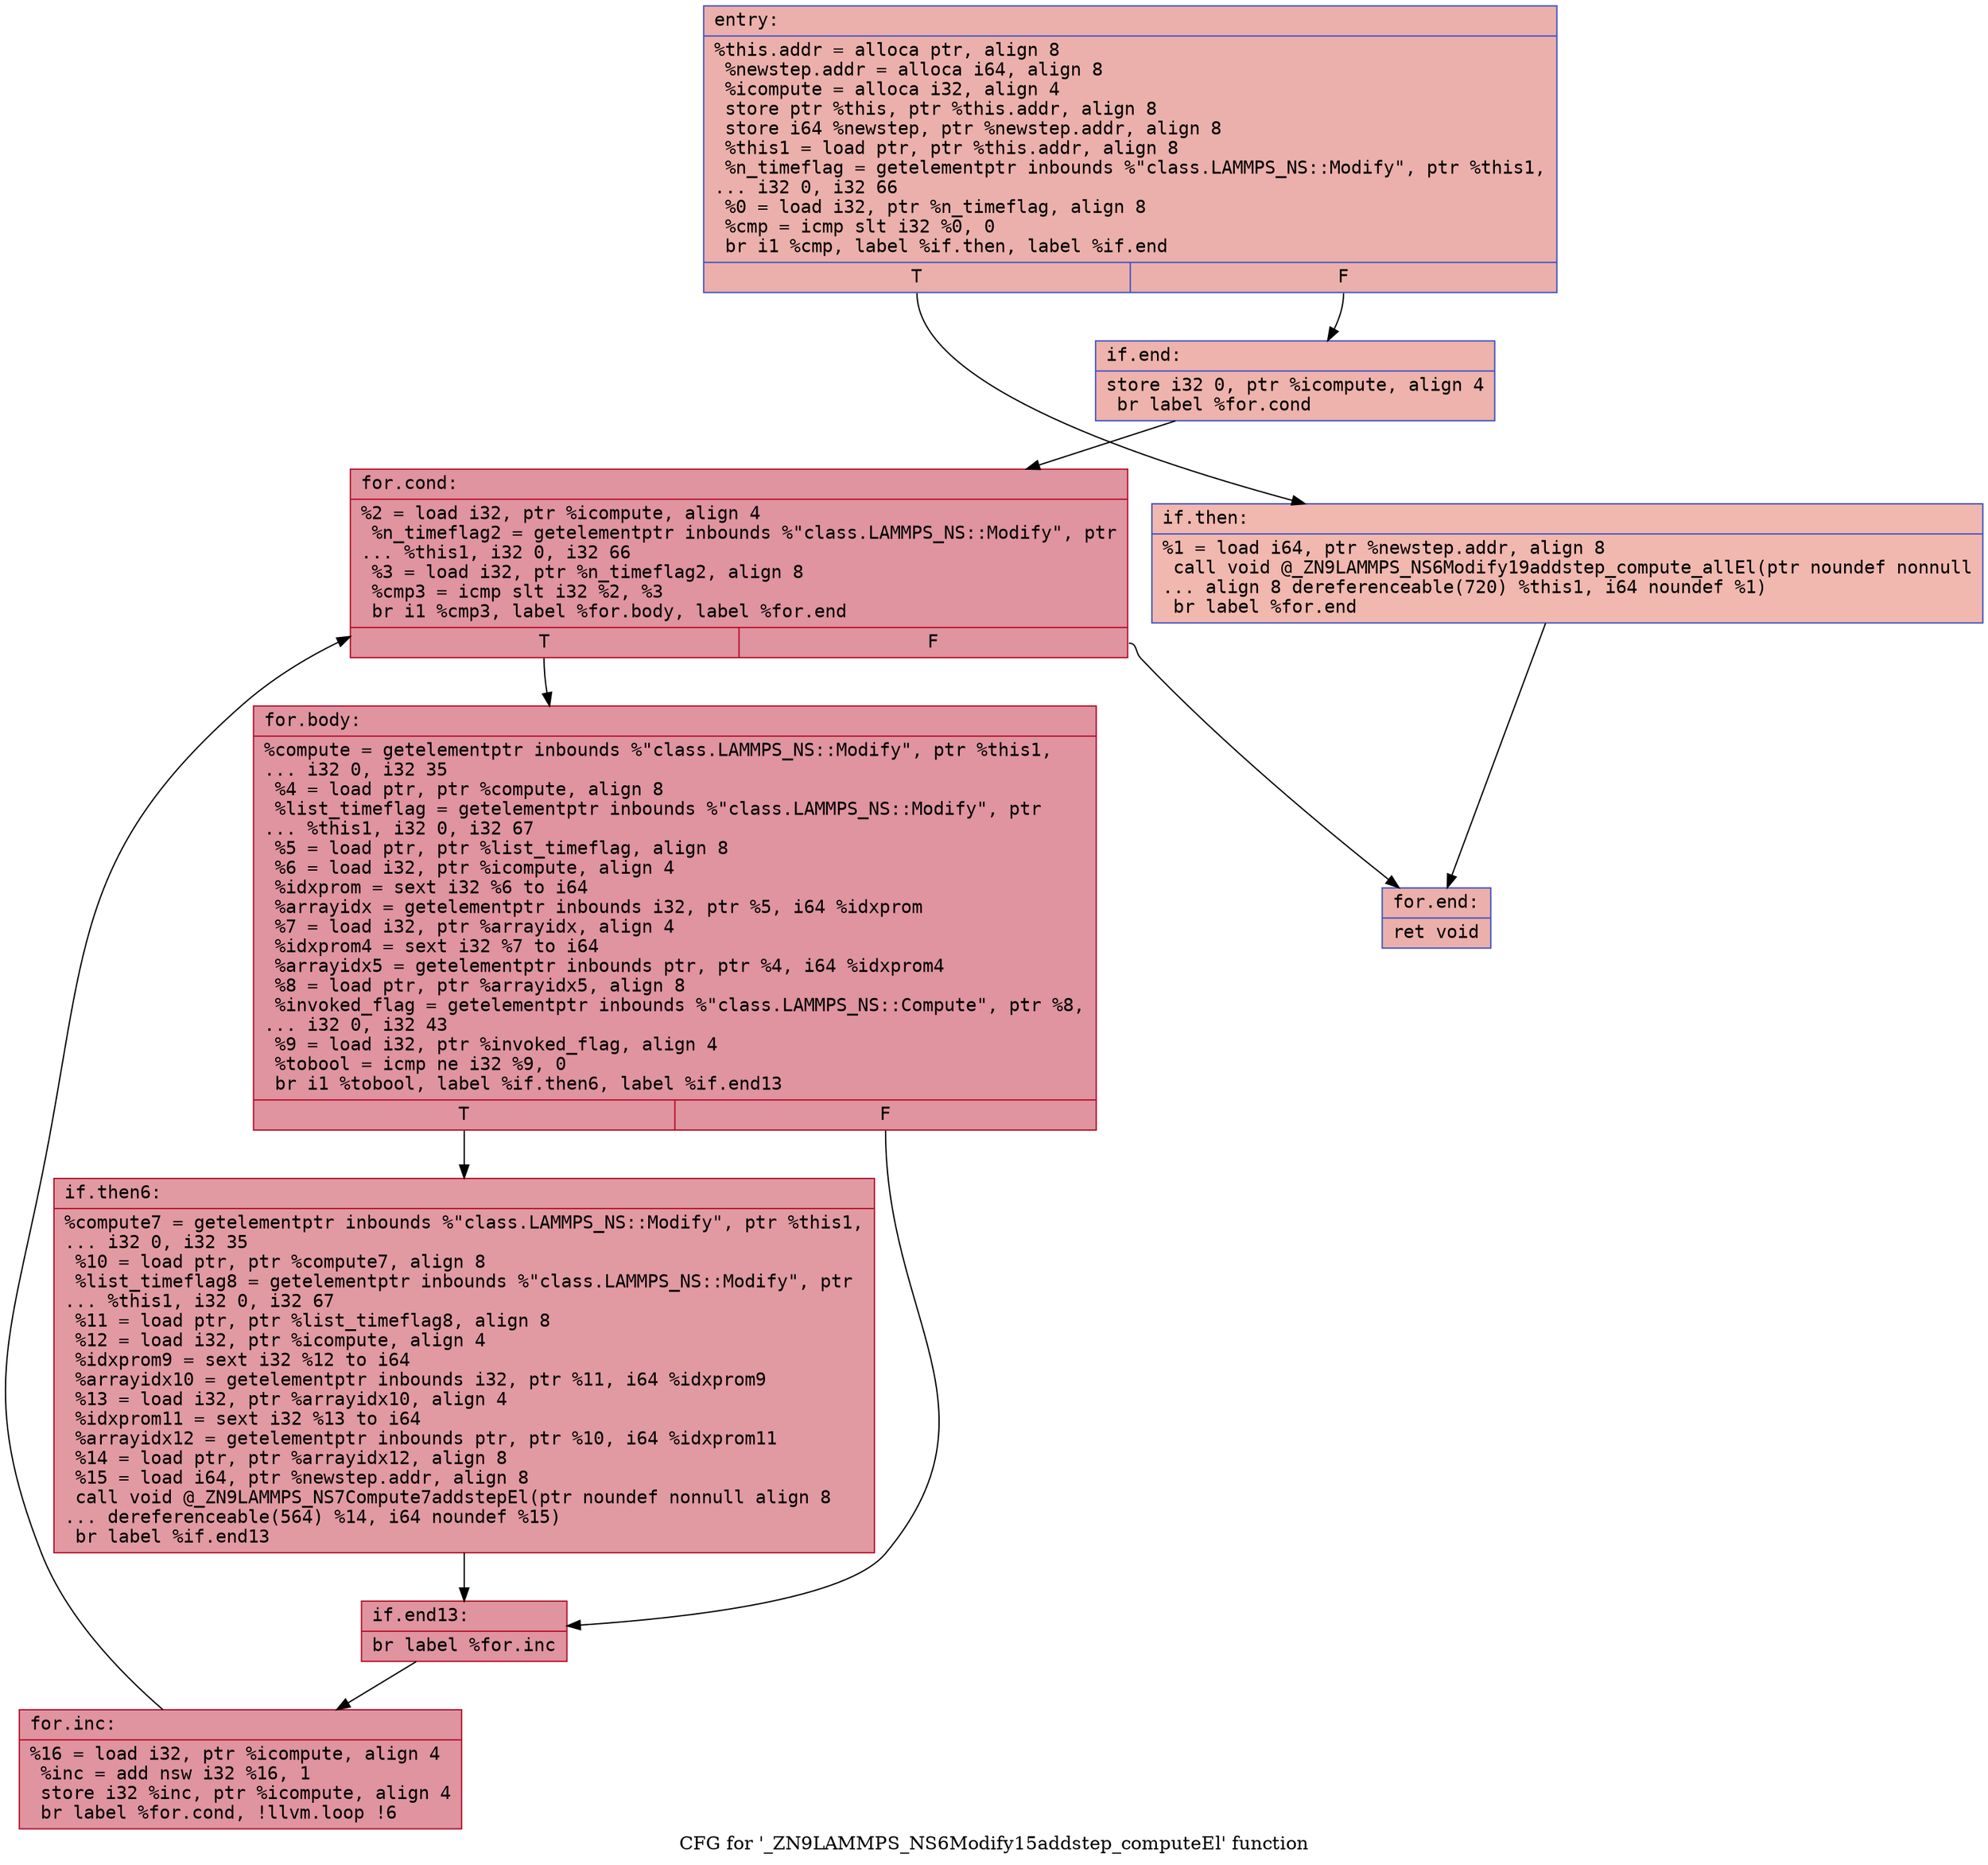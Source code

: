digraph "CFG for '_ZN9LAMMPS_NS6Modify15addstep_computeEl' function" {
	label="CFG for '_ZN9LAMMPS_NS6Modify15addstep_computeEl' function";

	Node0x561f16422250 [shape=record,color="#3d50c3ff", style=filled, fillcolor="#d24b4070" fontname="Courier",label="{entry:\l|  %this.addr = alloca ptr, align 8\l  %newstep.addr = alloca i64, align 8\l  %icompute = alloca i32, align 4\l  store ptr %this, ptr %this.addr, align 8\l  store i64 %newstep, ptr %newstep.addr, align 8\l  %this1 = load ptr, ptr %this.addr, align 8\l  %n_timeflag = getelementptr inbounds %\"class.LAMMPS_NS::Modify\", ptr %this1,\l... i32 0, i32 66\l  %0 = load i32, ptr %n_timeflag, align 8\l  %cmp = icmp slt i32 %0, 0\l  br i1 %cmp, label %if.then, label %if.end\l|{<s0>T|<s1>F}}"];
	Node0x561f16422250:s0 -> Node0x561f16422860[tooltip="entry -> if.then\nProbability 37.50%" ];
	Node0x561f16422250:s1 -> Node0x561f164228d0[tooltip="entry -> if.end\nProbability 62.50%" ];
	Node0x561f16422860 [shape=record,color="#3d50c3ff", style=filled, fillcolor="#dc5d4a70" fontname="Courier",label="{if.then:\l|  %1 = load i64, ptr %newstep.addr, align 8\l  call void @_ZN9LAMMPS_NS6Modify19addstep_compute_allEl(ptr noundef nonnull\l... align 8 dereferenceable(720) %this1, i64 noundef %1)\l  br label %for.end\l}"];
	Node0x561f16422860 -> Node0x561f16422ca0[tooltip="if.then -> for.end\nProbability 100.00%" ];
	Node0x561f164228d0 [shape=record,color="#3d50c3ff", style=filled, fillcolor="#d6524470" fontname="Courier",label="{if.end:\l|  store i32 0, ptr %icompute, align 4\l  br label %for.cond\l}"];
	Node0x561f164228d0 -> Node0x561f16422e00[tooltip="if.end -> for.cond\nProbability 100.00%" ];
	Node0x561f16422e00 [shape=record,color="#b70d28ff", style=filled, fillcolor="#b70d2870" fontname="Courier",label="{for.cond:\l|  %2 = load i32, ptr %icompute, align 4\l  %n_timeflag2 = getelementptr inbounds %\"class.LAMMPS_NS::Modify\", ptr\l... %this1, i32 0, i32 66\l  %3 = load i32, ptr %n_timeflag2, align 8\l  %cmp3 = icmp slt i32 %2, %3\l  br i1 %cmp3, label %for.body, label %for.end\l|{<s0>T|<s1>F}}"];
	Node0x561f16422e00:s0 -> Node0x561f16423270[tooltip="for.cond -> for.body\nProbability 96.88%" ];
	Node0x561f16422e00:s1 -> Node0x561f16422ca0[tooltip="for.cond -> for.end\nProbability 3.12%" ];
	Node0x561f16423270 [shape=record,color="#b70d28ff", style=filled, fillcolor="#b70d2870" fontname="Courier",label="{for.body:\l|  %compute = getelementptr inbounds %\"class.LAMMPS_NS::Modify\", ptr %this1,\l... i32 0, i32 35\l  %4 = load ptr, ptr %compute, align 8\l  %list_timeflag = getelementptr inbounds %\"class.LAMMPS_NS::Modify\", ptr\l... %this1, i32 0, i32 67\l  %5 = load ptr, ptr %list_timeflag, align 8\l  %6 = load i32, ptr %icompute, align 4\l  %idxprom = sext i32 %6 to i64\l  %arrayidx = getelementptr inbounds i32, ptr %5, i64 %idxprom\l  %7 = load i32, ptr %arrayidx, align 4\l  %idxprom4 = sext i32 %7 to i64\l  %arrayidx5 = getelementptr inbounds ptr, ptr %4, i64 %idxprom4\l  %8 = load ptr, ptr %arrayidx5, align 8\l  %invoked_flag = getelementptr inbounds %\"class.LAMMPS_NS::Compute\", ptr %8,\l... i32 0, i32 43\l  %9 = load i32, ptr %invoked_flag, align 4\l  %tobool = icmp ne i32 %9, 0\l  br i1 %tobool, label %if.then6, label %if.end13\l|{<s0>T|<s1>F}}"];
	Node0x561f16423270:s0 -> Node0x561f16423cb0[tooltip="for.body -> if.then6\nProbability 62.50%" ];
	Node0x561f16423270:s1 -> Node0x561f16422e80[tooltip="for.body -> if.end13\nProbability 37.50%" ];
	Node0x561f16423cb0 [shape=record,color="#b70d28ff", style=filled, fillcolor="#bb1b2c70" fontname="Courier",label="{if.then6:\l|  %compute7 = getelementptr inbounds %\"class.LAMMPS_NS::Modify\", ptr %this1,\l... i32 0, i32 35\l  %10 = load ptr, ptr %compute7, align 8\l  %list_timeflag8 = getelementptr inbounds %\"class.LAMMPS_NS::Modify\", ptr\l... %this1, i32 0, i32 67\l  %11 = load ptr, ptr %list_timeflag8, align 8\l  %12 = load i32, ptr %icompute, align 4\l  %idxprom9 = sext i32 %12 to i64\l  %arrayidx10 = getelementptr inbounds i32, ptr %11, i64 %idxprom9\l  %13 = load i32, ptr %arrayidx10, align 4\l  %idxprom11 = sext i32 %13 to i64\l  %arrayidx12 = getelementptr inbounds ptr, ptr %10, i64 %idxprom11\l  %14 = load ptr, ptr %arrayidx12, align 8\l  %15 = load i64, ptr %newstep.addr, align 8\l  call void @_ZN9LAMMPS_NS7Compute7addstepEl(ptr noundef nonnull align 8\l... dereferenceable(564) %14, i64 noundef %15)\l  br label %if.end13\l}"];
	Node0x561f16423cb0 -> Node0x561f16422e80[tooltip="if.then6 -> if.end13\nProbability 100.00%" ];
	Node0x561f16422e80 [shape=record,color="#b70d28ff", style=filled, fillcolor="#b70d2870" fontname="Courier",label="{if.end13:\l|  br label %for.inc\l}"];
	Node0x561f16422e80 -> Node0x561f16424a30[tooltip="if.end13 -> for.inc\nProbability 100.00%" ];
	Node0x561f16424a30 [shape=record,color="#b70d28ff", style=filled, fillcolor="#b70d2870" fontname="Courier",label="{for.inc:\l|  %16 = load i32, ptr %icompute, align 4\l  %inc = add nsw i32 %16, 1\l  store i32 %inc, ptr %icompute, align 4\l  br label %for.cond, !llvm.loop !6\l}"];
	Node0x561f16424a30 -> Node0x561f16422e00[tooltip="for.inc -> for.cond\nProbability 100.00%" ];
	Node0x561f16422ca0 [shape=record,color="#3d50c3ff", style=filled, fillcolor="#d24b4070" fontname="Courier",label="{for.end:\l|  ret void\l}"];
}
